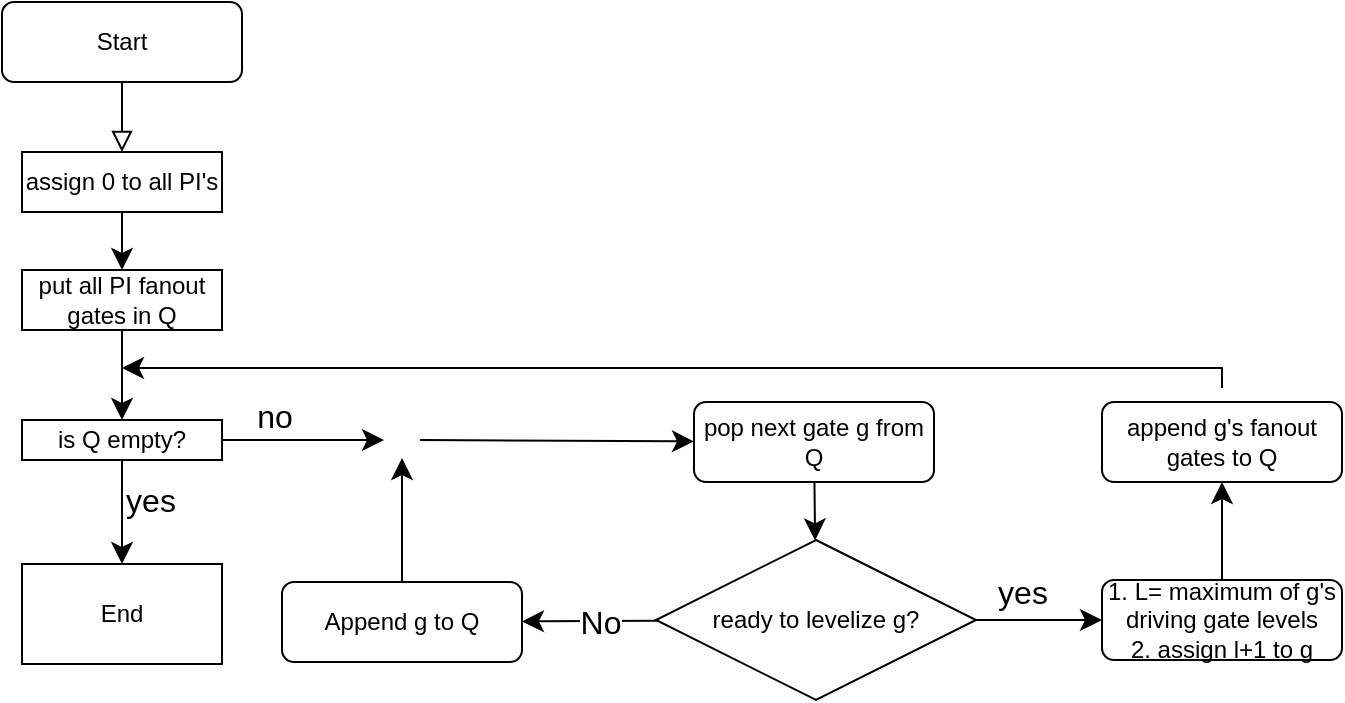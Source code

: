 <mxfile version="20.8.5" type="device"><diagram id="C5RBs43oDa-KdzZeNtuy" name="Page-1"><mxGraphModel dx="852" dy="802" grid="1" gridSize="10" guides="1" tooltips="1" connect="1" arrows="1" fold="1" page="1" pageScale="1" pageWidth="827" pageHeight="1169" math="0" shadow="0"><root><mxCell id="WIyWlLk6GJQsqaUBKTNV-0"/><mxCell id="WIyWlLk6GJQsqaUBKTNV-1" parent="WIyWlLk6GJQsqaUBKTNV-0"/><mxCell id="WIyWlLk6GJQsqaUBKTNV-2" value="" style="rounded=0;html=1;jettySize=auto;orthogonalLoop=1;fontSize=11;endArrow=block;endFill=0;endSize=8;strokeWidth=1;shadow=0;labelBackgroundColor=none;edgeStyle=orthogonalEdgeStyle;" parent="WIyWlLk6GJQsqaUBKTNV-1" source="WIyWlLk6GJQsqaUBKTNV-3" target="WIyWlLk6GJQsqaUBKTNV-6" edge="1"><mxGeometry relative="1" as="geometry"/></mxCell><mxCell id="WIyWlLk6GJQsqaUBKTNV-3" value="Start" style="rounded=1;whiteSpace=wrap;html=1;fontSize=12;glass=0;strokeWidth=1;shadow=0;" parent="WIyWlLk6GJQsqaUBKTNV-1" vertex="1"><mxGeometry x="30" y="40" width="120" height="40" as="geometry"/></mxCell><mxCell id="VvdeeHoDjH7P2rFgjIFa-1" style="edgeStyle=none;curved=1;rounded=0;orthogonalLoop=1;jettySize=auto;html=1;exitX=0.5;exitY=1;exitDx=0;exitDy=0;entryX=0.5;entryY=0;entryDx=0;entryDy=0;fontSize=12;startSize=8;endSize=8;" edge="1" parent="WIyWlLk6GJQsqaUBKTNV-1" source="WIyWlLk6GJQsqaUBKTNV-6" target="VvdeeHoDjH7P2rFgjIFa-0"><mxGeometry relative="1" as="geometry"/></mxCell><mxCell id="WIyWlLk6GJQsqaUBKTNV-6" value="assign 0 to all PI's" style="rounded=0;whiteSpace=wrap;html=1;shadow=0;fontFamily=Helvetica;fontSize=12;fontColor=default;align=center;strokeColor=default;strokeWidth=1;fillColor=default;" parent="WIyWlLk6GJQsqaUBKTNV-1" vertex="1"><mxGeometry x="40" y="115" width="100" height="30" as="geometry"/></mxCell><mxCell id="VvdeeHoDjH7P2rFgjIFa-16" value="" style="edgeStyle=none;curved=1;rounded=0;orthogonalLoop=1;jettySize=auto;html=1;fontSize=12;startSize=8;endSize=8;" edge="1" parent="WIyWlLk6GJQsqaUBKTNV-1" source="WIyWlLk6GJQsqaUBKTNV-7" target="VvdeeHoDjH7P2rFgjIFa-15"><mxGeometry relative="1" as="geometry"/></mxCell><mxCell id="WIyWlLk6GJQsqaUBKTNV-7" value="pop next gate g from Q" style="rounded=1;whiteSpace=wrap;html=1;fontSize=12;glass=0;strokeWidth=1;shadow=0;" parent="WIyWlLk6GJQsqaUBKTNV-1" vertex="1"><mxGeometry x="376" y="240" width="120" height="40" as="geometry"/></mxCell><mxCell id="WIyWlLk6GJQsqaUBKTNV-10" value="End" style="rounded=0;whiteSpace=wrap;html=1;shadow=0;fontFamily=Helvetica;fontSize=12;fontColor=default;align=center;strokeColor=default;strokeWidth=1;fillColor=default;" parent="WIyWlLk6GJQsqaUBKTNV-1" vertex="1"><mxGeometry x="40" y="321" width="100" height="50" as="geometry"/></mxCell><mxCell id="VvdeeHoDjH7P2rFgjIFa-7" style="edgeStyle=none;curved=1;rounded=0;orthogonalLoop=1;jettySize=auto;html=1;fontSize=12;startSize=8;endSize=8;" edge="1" parent="WIyWlLk6GJQsqaUBKTNV-1" source="WIyWlLk6GJQsqaUBKTNV-12" target="VvdeeHoDjH7P2rFgjIFa-9"><mxGeometry relative="1" as="geometry"><mxPoint x="210" y="320" as="targetPoint"/><Array as="points"><mxPoint x="230" y="310"/></Array></mxGeometry></mxCell><mxCell id="WIyWlLk6GJQsqaUBKTNV-12" value="Append g to Q" style="rounded=1;whiteSpace=wrap;html=1;fontSize=12;glass=0;strokeWidth=1;shadow=0;" parent="WIyWlLk6GJQsqaUBKTNV-1" vertex="1"><mxGeometry x="170" y="330" width="120" height="40" as="geometry"/></mxCell><mxCell id="VvdeeHoDjH7P2rFgjIFa-3" style="edgeStyle=none;curved=1;rounded=0;orthogonalLoop=1;jettySize=auto;html=1;exitX=0.5;exitY=1;exitDx=0;exitDy=0;fontSize=12;startSize=8;endSize=8;" edge="1" parent="WIyWlLk6GJQsqaUBKTNV-1" source="VvdeeHoDjH7P2rFgjIFa-0" target="VvdeeHoDjH7P2rFgjIFa-2"><mxGeometry relative="1" as="geometry"/></mxCell><mxCell id="VvdeeHoDjH7P2rFgjIFa-0" value="put all PI fanout gates in Q" style="rounded=0;whiteSpace=wrap;html=1;shadow=0;fontFamily=Helvetica;fontSize=12;fontColor=default;align=center;strokeColor=default;strokeWidth=1;fillColor=default;" vertex="1" parent="WIyWlLk6GJQsqaUBKTNV-1"><mxGeometry x="40" y="174" width="100" height="30" as="geometry"/></mxCell><mxCell id="VvdeeHoDjH7P2rFgjIFa-20" value="" style="edgeStyle=none;curved=1;rounded=0;orthogonalLoop=1;jettySize=auto;html=1;fontSize=12;startSize=8;endSize=8;exitX=1;exitY=0.5;exitDx=0;exitDy=0;" edge="1" parent="WIyWlLk6GJQsqaUBKTNV-1" source="VvdeeHoDjH7P2rFgjIFa-2" target="VvdeeHoDjH7P2rFgjIFa-9"><mxGeometry relative="1" as="geometry"><mxPoint x="170" y="259.545" as="sourcePoint"/></mxGeometry></mxCell><mxCell id="VvdeeHoDjH7P2rFgjIFa-21" value="no" style="edgeLabel;html=1;align=center;verticalAlign=middle;resizable=0;points=[];fontSize=16;" vertex="1" connectable="0" parent="VvdeeHoDjH7P2rFgjIFa-20"><mxGeometry x="-0.369" y="1" relative="1" as="geometry"><mxPoint y="-11" as="offset"/></mxGeometry></mxCell><mxCell id="VvdeeHoDjH7P2rFgjIFa-22" value="" style="edgeStyle=none;curved=1;rounded=0;orthogonalLoop=1;jettySize=auto;html=1;fontSize=12;startSize=8;endSize=8;" edge="1" parent="WIyWlLk6GJQsqaUBKTNV-1" source="VvdeeHoDjH7P2rFgjIFa-2" target="WIyWlLk6GJQsqaUBKTNV-10"><mxGeometry relative="1" as="geometry"/></mxCell><mxCell id="VvdeeHoDjH7P2rFgjIFa-23" value="yes" style="edgeLabel;html=1;align=center;verticalAlign=middle;resizable=0;points=[];fontSize=16;" vertex="1" connectable="0" parent="VvdeeHoDjH7P2rFgjIFa-22"><mxGeometry x="-0.504" y="1" relative="1" as="geometry"><mxPoint x="13" y="7" as="offset"/></mxGeometry></mxCell><mxCell id="VvdeeHoDjH7P2rFgjIFa-2" value="is Q empty?" style="rounded=0;whiteSpace=wrap;html=1;shadow=0;fontFamily=Helvetica;fontSize=12;fontColor=default;align=center;strokeColor=default;strokeWidth=1;fillColor=default;" vertex="1" parent="WIyWlLk6GJQsqaUBKTNV-1"><mxGeometry x="40" y="249" width="100" height="20" as="geometry"/></mxCell><mxCell id="VvdeeHoDjH7P2rFgjIFa-4" style="edgeStyle=none;curved=1;rounded=0;orthogonalLoop=1;jettySize=auto;html=1;exitX=0.5;exitY=1;exitDx=0;exitDy=0;fontSize=12;startSize=8;endSize=8;" edge="1" parent="WIyWlLk6GJQsqaUBKTNV-1" source="WIyWlLk6GJQsqaUBKTNV-6" target="WIyWlLk6GJQsqaUBKTNV-6"><mxGeometry relative="1" as="geometry"/></mxCell><mxCell id="VvdeeHoDjH7P2rFgjIFa-5" style="edgeStyle=none;curved=1;rounded=0;orthogonalLoop=1;jettySize=auto;html=1;exitX=0.75;exitY=1;exitDx=0;exitDy=0;fontSize=12;startSize=8;endSize=8;" edge="1" parent="WIyWlLk6GJQsqaUBKTNV-1" source="WIyWlLk6GJQsqaUBKTNV-6" target="WIyWlLk6GJQsqaUBKTNV-6"><mxGeometry relative="1" as="geometry"/></mxCell><mxCell id="VvdeeHoDjH7P2rFgjIFa-6" style="edgeStyle=none;curved=1;rounded=0;orthogonalLoop=1;jettySize=auto;html=1;exitX=0;exitY=1;exitDx=0;exitDy=0;fontSize=12;startSize=8;endSize=8;" edge="1" parent="WIyWlLk6GJQsqaUBKTNV-1" source="WIyWlLk6GJQsqaUBKTNV-6" target="WIyWlLk6GJQsqaUBKTNV-6"><mxGeometry relative="1" as="geometry"/></mxCell><mxCell id="VvdeeHoDjH7P2rFgjIFa-12" value="" style="edgeStyle=none;curved=1;rounded=0;orthogonalLoop=1;jettySize=auto;html=1;fontSize=12;startSize=8;endSize=8;" edge="1" parent="WIyWlLk6GJQsqaUBKTNV-1" source="VvdeeHoDjH7P2rFgjIFa-9" target="WIyWlLk6GJQsqaUBKTNV-7"><mxGeometry relative="1" as="geometry"/></mxCell><mxCell id="VvdeeHoDjH7P2rFgjIFa-9" value="" style="shape=image;html=1;verticalAlign=top;verticalLabelPosition=bottom;labelBackgroundColor=#ffffff;imageAspect=0;aspect=fixed;image=https://cdn0.iconfinder.com/data/icons/octicons/1024/primitive-dot-128.png;fontSize=16;" vertex="1" parent="WIyWlLk6GJQsqaUBKTNV-1"><mxGeometry x="221" y="250" width="18" height="18" as="geometry"/></mxCell><mxCell id="VvdeeHoDjH7P2rFgjIFa-17" value="" style="edgeStyle=none;curved=1;rounded=0;orthogonalLoop=1;jettySize=auto;html=1;fontSize=12;startSize=8;endSize=8;" edge="1" parent="WIyWlLk6GJQsqaUBKTNV-1" source="VvdeeHoDjH7P2rFgjIFa-15" target="WIyWlLk6GJQsqaUBKTNV-12"><mxGeometry relative="1" as="geometry"/></mxCell><mxCell id="VvdeeHoDjH7P2rFgjIFa-18" value="No" style="edgeLabel;html=1;align=center;verticalAlign=middle;resizable=0;points=[];fontSize=16;" vertex="1" connectable="0" parent="VvdeeHoDjH7P2rFgjIFa-17"><mxGeometry x="0.236" relative="1" as="geometry"><mxPoint x="13" as="offset"/></mxGeometry></mxCell><mxCell id="VvdeeHoDjH7P2rFgjIFa-25" value="" style="edgeStyle=none;curved=1;rounded=0;orthogonalLoop=1;jettySize=auto;html=1;fontSize=12;startSize=8;endSize=8;" edge="1" parent="WIyWlLk6GJQsqaUBKTNV-1" source="VvdeeHoDjH7P2rFgjIFa-15" target="VvdeeHoDjH7P2rFgjIFa-24"><mxGeometry relative="1" as="geometry"/></mxCell><mxCell id="VvdeeHoDjH7P2rFgjIFa-26" value="yes" style="edgeLabel;html=1;align=center;verticalAlign=middle;resizable=0;points=[];fontSize=16;" vertex="1" connectable="0" parent="VvdeeHoDjH7P2rFgjIFa-25"><mxGeometry x="-0.424" y="1" relative="1" as="geometry"><mxPoint x="5" y="-13" as="offset"/></mxGeometry></mxCell><mxCell id="VvdeeHoDjH7P2rFgjIFa-15" value="ready to levelize g?" style="rhombus;whiteSpace=wrap;html=1;shadow=0;fontFamily=Helvetica;fontSize=12;fontColor=default;align=center;strokeColor=default;strokeWidth=1;fillColor=default;" vertex="1" parent="WIyWlLk6GJQsqaUBKTNV-1"><mxGeometry x="357" y="309" width="160" height="80" as="geometry"/></mxCell><mxCell id="VvdeeHoDjH7P2rFgjIFa-28" value="" style="edgeStyle=none;curved=1;rounded=0;orthogonalLoop=1;jettySize=auto;html=1;fontSize=12;startSize=8;endSize=8;" edge="1" parent="WIyWlLk6GJQsqaUBKTNV-1" source="VvdeeHoDjH7P2rFgjIFa-24" target="VvdeeHoDjH7P2rFgjIFa-27"><mxGeometry relative="1" as="geometry"/></mxCell><mxCell id="VvdeeHoDjH7P2rFgjIFa-24" value="1. L= maximum of g's driving gate levels&lt;br&gt;2. assign l+1 to g" style="rounded=1;whiteSpace=wrap;html=1;fontSize=12;glass=0;strokeWidth=1;shadow=0;" vertex="1" parent="WIyWlLk6GJQsqaUBKTNV-1"><mxGeometry x="580" y="329" width="120" height="40" as="geometry"/></mxCell><mxCell id="VvdeeHoDjH7P2rFgjIFa-27" value="append g's fanout gates to Q" style="rounded=1;whiteSpace=wrap;html=1;fontSize=12;glass=0;strokeWidth=1;shadow=0;" vertex="1" parent="WIyWlLk6GJQsqaUBKTNV-1"><mxGeometry x="580" y="240" width="120" height="40" as="geometry"/></mxCell><mxCell id="VvdeeHoDjH7P2rFgjIFa-31" value="" style="endArrow=classic;html=1;rounded=0;fontSize=12;startSize=8;endSize=8;exitX=0.5;exitY=0;exitDx=0;exitDy=0;edgeStyle=orthogonalEdgeStyle;" edge="1" parent="WIyWlLk6GJQsqaUBKTNV-1"><mxGeometry width="50" height="50" relative="1" as="geometry"><mxPoint x="640" y="233" as="sourcePoint"/><mxPoint x="90" y="223" as="targetPoint"/><Array as="points"><mxPoint x="640" y="223"/></Array></mxGeometry></mxCell></root></mxGraphModel></diagram></mxfile>